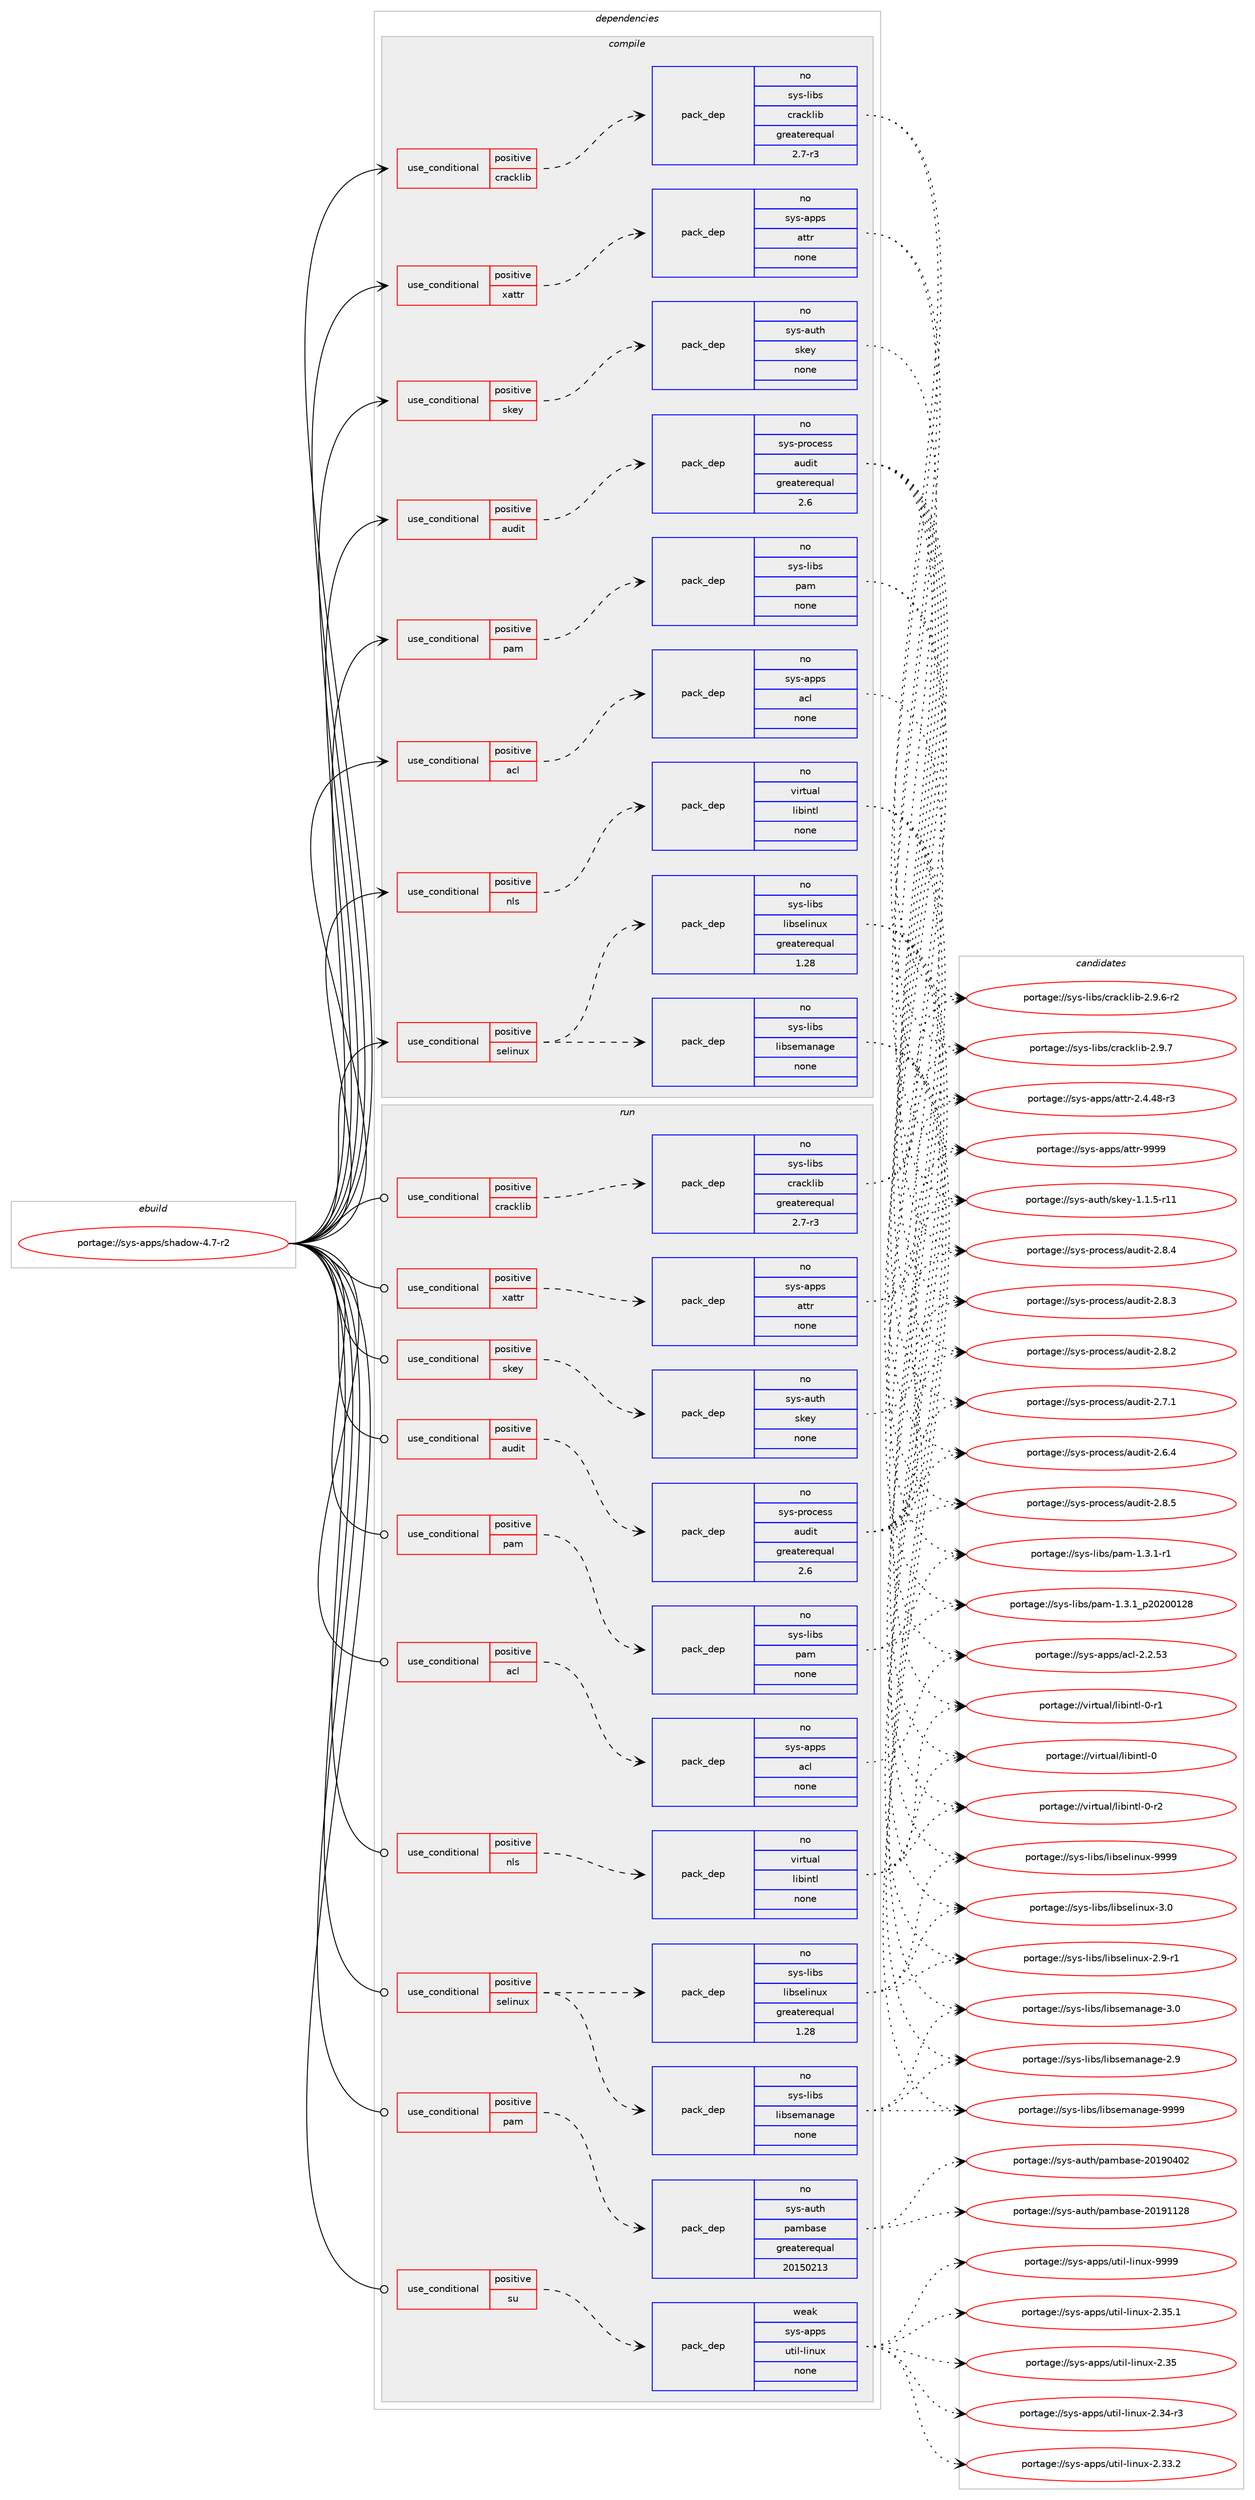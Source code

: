digraph prolog {

# *************
# Graph options
# *************

newrank=true;
concentrate=true;
compound=true;
graph [rankdir=LR,fontname=Helvetica,fontsize=10,ranksep=1.5];#, ranksep=2.5, nodesep=0.2];
edge  [arrowhead=vee];
node  [fontname=Helvetica,fontsize=10];

# **********
# The ebuild
# **********

subgraph cluster_leftcol {
color=gray;
rank=same;
label=<<i>ebuild</i>>;
id [label="portage://sys-apps/shadow-4.7-r2", color=red, width=4, href="../sys-apps/shadow-4.7-r2.svg"];
}

# ****************
# The dependencies
# ****************

subgraph cluster_midcol {
color=gray;
label=<<i>dependencies</i>>;
subgraph cluster_compile {
fillcolor="#eeeeee";
style=filled;
label=<<i>compile</i>>;
subgraph cond7310 {
dependency36478 [label=<<TABLE BORDER="0" CELLBORDER="1" CELLSPACING="0" CELLPADDING="4"><TR><TD ROWSPAN="3" CELLPADDING="10">use_conditional</TD></TR><TR><TD>positive</TD></TR><TR><TD>acl</TD></TR></TABLE>>, shape=none, color=red];
subgraph pack28271 {
dependency36479 [label=<<TABLE BORDER="0" CELLBORDER="1" CELLSPACING="0" CELLPADDING="4" WIDTH="220"><TR><TD ROWSPAN="6" CELLPADDING="30">pack_dep</TD></TR><TR><TD WIDTH="110">no</TD></TR><TR><TD>sys-apps</TD></TR><TR><TD>acl</TD></TR><TR><TD>none</TD></TR><TR><TD></TD></TR></TABLE>>, shape=none, color=blue];
}
dependency36478:e -> dependency36479:w [weight=20,style="dashed",arrowhead="vee"];
}
id:e -> dependency36478:w [weight=20,style="solid",arrowhead="vee"];
subgraph cond7311 {
dependency36480 [label=<<TABLE BORDER="0" CELLBORDER="1" CELLSPACING="0" CELLPADDING="4"><TR><TD ROWSPAN="3" CELLPADDING="10">use_conditional</TD></TR><TR><TD>positive</TD></TR><TR><TD>audit</TD></TR></TABLE>>, shape=none, color=red];
subgraph pack28272 {
dependency36481 [label=<<TABLE BORDER="0" CELLBORDER="1" CELLSPACING="0" CELLPADDING="4" WIDTH="220"><TR><TD ROWSPAN="6" CELLPADDING="30">pack_dep</TD></TR><TR><TD WIDTH="110">no</TD></TR><TR><TD>sys-process</TD></TR><TR><TD>audit</TD></TR><TR><TD>greaterequal</TD></TR><TR><TD>2.6</TD></TR></TABLE>>, shape=none, color=blue];
}
dependency36480:e -> dependency36481:w [weight=20,style="dashed",arrowhead="vee"];
}
id:e -> dependency36480:w [weight=20,style="solid",arrowhead="vee"];
subgraph cond7312 {
dependency36482 [label=<<TABLE BORDER="0" CELLBORDER="1" CELLSPACING="0" CELLPADDING="4"><TR><TD ROWSPAN="3" CELLPADDING="10">use_conditional</TD></TR><TR><TD>positive</TD></TR><TR><TD>cracklib</TD></TR></TABLE>>, shape=none, color=red];
subgraph pack28273 {
dependency36483 [label=<<TABLE BORDER="0" CELLBORDER="1" CELLSPACING="0" CELLPADDING="4" WIDTH="220"><TR><TD ROWSPAN="6" CELLPADDING="30">pack_dep</TD></TR><TR><TD WIDTH="110">no</TD></TR><TR><TD>sys-libs</TD></TR><TR><TD>cracklib</TD></TR><TR><TD>greaterequal</TD></TR><TR><TD>2.7-r3</TD></TR></TABLE>>, shape=none, color=blue];
}
dependency36482:e -> dependency36483:w [weight=20,style="dashed",arrowhead="vee"];
}
id:e -> dependency36482:w [weight=20,style="solid",arrowhead="vee"];
subgraph cond7313 {
dependency36484 [label=<<TABLE BORDER="0" CELLBORDER="1" CELLSPACING="0" CELLPADDING="4"><TR><TD ROWSPAN="3" CELLPADDING="10">use_conditional</TD></TR><TR><TD>positive</TD></TR><TR><TD>nls</TD></TR></TABLE>>, shape=none, color=red];
subgraph pack28274 {
dependency36485 [label=<<TABLE BORDER="0" CELLBORDER="1" CELLSPACING="0" CELLPADDING="4" WIDTH="220"><TR><TD ROWSPAN="6" CELLPADDING="30">pack_dep</TD></TR><TR><TD WIDTH="110">no</TD></TR><TR><TD>virtual</TD></TR><TR><TD>libintl</TD></TR><TR><TD>none</TD></TR><TR><TD></TD></TR></TABLE>>, shape=none, color=blue];
}
dependency36484:e -> dependency36485:w [weight=20,style="dashed",arrowhead="vee"];
}
id:e -> dependency36484:w [weight=20,style="solid",arrowhead="vee"];
subgraph cond7314 {
dependency36486 [label=<<TABLE BORDER="0" CELLBORDER="1" CELLSPACING="0" CELLPADDING="4"><TR><TD ROWSPAN="3" CELLPADDING="10">use_conditional</TD></TR><TR><TD>positive</TD></TR><TR><TD>pam</TD></TR></TABLE>>, shape=none, color=red];
subgraph pack28275 {
dependency36487 [label=<<TABLE BORDER="0" CELLBORDER="1" CELLSPACING="0" CELLPADDING="4" WIDTH="220"><TR><TD ROWSPAN="6" CELLPADDING="30">pack_dep</TD></TR><TR><TD WIDTH="110">no</TD></TR><TR><TD>sys-libs</TD></TR><TR><TD>pam</TD></TR><TR><TD>none</TD></TR><TR><TD></TD></TR></TABLE>>, shape=none, color=blue];
}
dependency36486:e -> dependency36487:w [weight=20,style="dashed",arrowhead="vee"];
}
id:e -> dependency36486:w [weight=20,style="solid",arrowhead="vee"];
subgraph cond7315 {
dependency36488 [label=<<TABLE BORDER="0" CELLBORDER="1" CELLSPACING="0" CELLPADDING="4"><TR><TD ROWSPAN="3" CELLPADDING="10">use_conditional</TD></TR><TR><TD>positive</TD></TR><TR><TD>selinux</TD></TR></TABLE>>, shape=none, color=red];
subgraph pack28276 {
dependency36489 [label=<<TABLE BORDER="0" CELLBORDER="1" CELLSPACING="0" CELLPADDING="4" WIDTH="220"><TR><TD ROWSPAN="6" CELLPADDING="30">pack_dep</TD></TR><TR><TD WIDTH="110">no</TD></TR><TR><TD>sys-libs</TD></TR><TR><TD>libselinux</TD></TR><TR><TD>greaterequal</TD></TR><TR><TD>1.28</TD></TR></TABLE>>, shape=none, color=blue];
}
dependency36488:e -> dependency36489:w [weight=20,style="dashed",arrowhead="vee"];
subgraph pack28277 {
dependency36490 [label=<<TABLE BORDER="0" CELLBORDER="1" CELLSPACING="0" CELLPADDING="4" WIDTH="220"><TR><TD ROWSPAN="6" CELLPADDING="30">pack_dep</TD></TR><TR><TD WIDTH="110">no</TD></TR><TR><TD>sys-libs</TD></TR><TR><TD>libsemanage</TD></TR><TR><TD>none</TD></TR><TR><TD></TD></TR></TABLE>>, shape=none, color=blue];
}
dependency36488:e -> dependency36490:w [weight=20,style="dashed",arrowhead="vee"];
}
id:e -> dependency36488:w [weight=20,style="solid",arrowhead="vee"];
subgraph cond7316 {
dependency36491 [label=<<TABLE BORDER="0" CELLBORDER="1" CELLSPACING="0" CELLPADDING="4"><TR><TD ROWSPAN="3" CELLPADDING="10">use_conditional</TD></TR><TR><TD>positive</TD></TR><TR><TD>skey</TD></TR></TABLE>>, shape=none, color=red];
subgraph pack28278 {
dependency36492 [label=<<TABLE BORDER="0" CELLBORDER="1" CELLSPACING="0" CELLPADDING="4" WIDTH="220"><TR><TD ROWSPAN="6" CELLPADDING="30">pack_dep</TD></TR><TR><TD WIDTH="110">no</TD></TR><TR><TD>sys-auth</TD></TR><TR><TD>skey</TD></TR><TR><TD>none</TD></TR><TR><TD></TD></TR></TABLE>>, shape=none, color=blue];
}
dependency36491:e -> dependency36492:w [weight=20,style="dashed",arrowhead="vee"];
}
id:e -> dependency36491:w [weight=20,style="solid",arrowhead="vee"];
subgraph cond7317 {
dependency36493 [label=<<TABLE BORDER="0" CELLBORDER="1" CELLSPACING="0" CELLPADDING="4"><TR><TD ROWSPAN="3" CELLPADDING="10">use_conditional</TD></TR><TR><TD>positive</TD></TR><TR><TD>xattr</TD></TR></TABLE>>, shape=none, color=red];
subgraph pack28279 {
dependency36494 [label=<<TABLE BORDER="0" CELLBORDER="1" CELLSPACING="0" CELLPADDING="4" WIDTH="220"><TR><TD ROWSPAN="6" CELLPADDING="30">pack_dep</TD></TR><TR><TD WIDTH="110">no</TD></TR><TR><TD>sys-apps</TD></TR><TR><TD>attr</TD></TR><TR><TD>none</TD></TR><TR><TD></TD></TR></TABLE>>, shape=none, color=blue];
}
dependency36493:e -> dependency36494:w [weight=20,style="dashed",arrowhead="vee"];
}
id:e -> dependency36493:w [weight=20,style="solid",arrowhead="vee"];
}
subgraph cluster_compileandrun {
fillcolor="#eeeeee";
style=filled;
label=<<i>compile and run</i>>;
}
subgraph cluster_run {
fillcolor="#eeeeee";
style=filled;
label=<<i>run</i>>;
subgraph cond7318 {
dependency36495 [label=<<TABLE BORDER="0" CELLBORDER="1" CELLSPACING="0" CELLPADDING="4"><TR><TD ROWSPAN="3" CELLPADDING="10">use_conditional</TD></TR><TR><TD>positive</TD></TR><TR><TD>acl</TD></TR></TABLE>>, shape=none, color=red];
subgraph pack28280 {
dependency36496 [label=<<TABLE BORDER="0" CELLBORDER="1" CELLSPACING="0" CELLPADDING="4" WIDTH="220"><TR><TD ROWSPAN="6" CELLPADDING="30">pack_dep</TD></TR><TR><TD WIDTH="110">no</TD></TR><TR><TD>sys-apps</TD></TR><TR><TD>acl</TD></TR><TR><TD>none</TD></TR><TR><TD></TD></TR></TABLE>>, shape=none, color=blue];
}
dependency36495:e -> dependency36496:w [weight=20,style="dashed",arrowhead="vee"];
}
id:e -> dependency36495:w [weight=20,style="solid",arrowhead="odot"];
subgraph cond7319 {
dependency36497 [label=<<TABLE BORDER="0" CELLBORDER="1" CELLSPACING="0" CELLPADDING="4"><TR><TD ROWSPAN="3" CELLPADDING="10">use_conditional</TD></TR><TR><TD>positive</TD></TR><TR><TD>audit</TD></TR></TABLE>>, shape=none, color=red];
subgraph pack28281 {
dependency36498 [label=<<TABLE BORDER="0" CELLBORDER="1" CELLSPACING="0" CELLPADDING="4" WIDTH="220"><TR><TD ROWSPAN="6" CELLPADDING="30">pack_dep</TD></TR><TR><TD WIDTH="110">no</TD></TR><TR><TD>sys-process</TD></TR><TR><TD>audit</TD></TR><TR><TD>greaterequal</TD></TR><TR><TD>2.6</TD></TR></TABLE>>, shape=none, color=blue];
}
dependency36497:e -> dependency36498:w [weight=20,style="dashed",arrowhead="vee"];
}
id:e -> dependency36497:w [weight=20,style="solid",arrowhead="odot"];
subgraph cond7320 {
dependency36499 [label=<<TABLE BORDER="0" CELLBORDER="1" CELLSPACING="0" CELLPADDING="4"><TR><TD ROWSPAN="3" CELLPADDING="10">use_conditional</TD></TR><TR><TD>positive</TD></TR><TR><TD>cracklib</TD></TR></TABLE>>, shape=none, color=red];
subgraph pack28282 {
dependency36500 [label=<<TABLE BORDER="0" CELLBORDER="1" CELLSPACING="0" CELLPADDING="4" WIDTH="220"><TR><TD ROWSPAN="6" CELLPADDING="30">pack_dep</TD></TR><TR><TD WIDTH="110">no</TD></TR><TR><TD>sys-libs</TD></TR><TR><TD>cracklib</TD></TR><TR><TD>greaterequal</TD></TR><TR><TD>2.7-r3</TD></TR></TABLE>>, shape=none, color=blue];
}
dependency36499:e -> dependency36500:w [weight=20,style="dashed",arrowhead="vee"];
}
id:e -> dependency36499:w [weight=20,style="solid",arrowhead="odot"];
subgraph cond7321 {
dependency36501 [label=<<TABLE BORDER="0" CELLBORDER="1" CELLSPACING="0" CELLPADDING="4"><TR><TD ROWSPAN="3" CELLPADDING="10">use_conditional</TD></TR><TR><TD>positive</TD></TR><TR><TD>nls</TD></TR></TABLE>>, shape=none, color=red];
subgraph pack28283 {
dependency36502 [label=<<TABLE BORDER="0" CELLBORDER="1" CELLSPACING="0" CELLPADDING="4" WIDTH="220"><TR><TD ROWSPAN="6" CELLPADDING="30">pack_dep</TD></TR><TR><TD WIDTH="110">no</TD></TR><TR><TD>virtual</TD></TR><TR><TD>libintl</TD></TR><TR><TD>none</TD></TR><TR><TD></TD></TR></TABLE>>, shape=none, color=blue];
}
dependency36501:e -> dependency36502:w [weight=20,style="dashed",arrowhead="vee"];
}
id:e -> dependency36501:w [weight=20,style="solid",arrowhead="odot"];
subgraph cond7322 {
dependency36503 [label=<<TABLE BORDER="0" CELLBORDER="1" CELLSPACING="0" CELLPADDING="4"><TR><TD ROWSPAN="3" CELLPADDING="10">use_conditional</TD></TR><TR><TD>positive</TD></TR><TR><TD>pam</TD></TR></TABLE>>, shape=none, color=red];
subgraph pack28284 {
dependency36504 [label=<<TABLE BORDER="0" CELLBORDER="1" CELLSPACING="0" CELLPADDING="4" WIDTH="220"><TR><TD ROWSPAN="6" CELLPADDING="30">pack_dep</TD></TR><TR><TD WIDTH="110">no</TD></TR><TR><TD>sys-auth</TD></TR><TR><TD>pambase</TD></TR><TR><TD>greaterequal</TD></TR><TR><TD>20150213</TD></TR></TABLE>>, shape=none, color=blue];
}
dependency36503:e -> dependency36504:w [weight=20,style="dashed",arrowhead="vee"];
}
id:e -> dependency36503:w [weight=20,style="solid",arrowhead="odot"];
subgraph cond7323 {
dependency36505 [label=<<TABLE BORDER="0" CELLBORDER="1" CELLSPACING="0" CELLPADDING="4"><TR><TD ROWSPAN="3" CELLPADDING="10">use_conditional</TD></TR><TR><TD>positive</TD></TR><TR><TD>pam</TD></TR></TABLE>>, shape=none, color=red];
subgraph pack28285 {
dependency36506 [label=<<TABLE BORDER="0" CELLBORDER="1" CELLSPACING="0" CELLPADDING="4" WIDTH="220"><TR><TD ROWSPAN="6" CELLPADDING="30">pack_dep</TD></TR><TR><TD WIDTH="110">no</TD></TR><TR><TD>sys-libs</TD></TR><TR><TD>pam</TD></TR><TR><TD>none</TD></TR><TR><TD></TD></TR></TABLE>>, shape=none, color=blue];
}
dependency36505:e -> dependency36506:w [weight=20,style="dashed",arrowhead="vee"];
}
id:e -> dependency36505:w [weight=20,style="solid",arrowhead="odot"];
subgraph cond7324 {
dependency36507 [label=<<TABLE BORDER="0" CELLBORDER="1" CELLSPACING="0" CELLPADDING="4"><TR><TD ROWSPAN="3" CELLPADDING="10">use_conditional</TD></TR><TR><TD>positive</TD></TR><TR><TD>selinux</TD></TR></TABLE>>, shape=none, color=red];
subgraph pack28286 {
dependency36508 [label=<<TABLE BORDER="0" CELLBORDER="1" CELLSPACING="0" CELLPADDING="4" WIDTH="220"><TR><TD ROWSPAN="6" CELLPADDING="30">pack_dep</TD></TR><TR><TD WIDTH="110">no</TD></TR><TR><TD>sys-libs</TD></TR><TR><TD>libselinux</TD></TR><TR><TD>greaterequal</TD></TR><TR><TD>1.28</TD></TR></TABLE>>, shape=none, color=blue];
}
dependency36507:e -> dependency36508:w [weight=20,style="dashed",arrowhead="vee"];
subgraph pack28287 {
dependency36509 [label=<<TABLE BORDER="0" CELLBORDER="1" CELLSPACING="0" CELLPADDING="4" WIDTH="220"><TR><TD ROWSPAN="6" CELLPADDING="30">pack_dep</TD></TR><TR><TD WIDTH="110">no</TD></TR><TR><TD>sys-libs</TD></TR><TR><TD>libsemanage</TD></TR><TR><TD>none</TD></TR><TR><TD></TD></TR></TABLE>>, shape=none, color=blue];
}
dependency36507:e -> dependency36509:w [weight=20,style="dashed",arrowhead="vee"];
}
id:e -> dependency36507:w [weight=20,style="solid",arrowhead="odot"];
subgraph cond7325 {
dependency36510 [label=<<TABLE BORDER="0" CELLBORDER="1" CELLSPACING="0" CELLPADDING="4"><TR><TD ROWSPAN="3" CELLPADDING="10">use_conditional</TD></TR><TR><TD>positive</TD></TR><TR><TD>skey</TD></TR></TABLE>>, shape=none, color=red];
subgraph pack28288 {
dependency36511 [label=<<TABLE BORDER="0" CELLBORDER="1" CELLSPACING="0" CELLPADDING="4" WIDTH="220"><TR><TD ROWSPAN="6" CELLPADDING="30">pack_dep</TD></TR><TR><TD WIDTH="110">no</TD></TR><TR><TD>sys-auth</TD></TR><TR><TD>skey</TD></TR><TR><TD>none</TD></TR><TR><TD></TD></TR></TABLE>>, shape=none, color=blue];
}
dependency36510:e -> dependency36511:w [weight=20,style="dashed",arrowhead="vee"];
}
id:e -> dependency36510:w [weight=20,style="solid",arrowhead="odot"];
subgraph cond7326 {
dependency36512 [label=<<TABLE BORDER="0" CELLBORDER="1" CELLSPACING="0" CELLPADDING="4"><TR><TD ROWSPAN="3" CELLPADDING="10">use_conditional</TD></TR><TR><TD>positive</TD></TR><TR><TD>su</TD></TR></TABLE>>, shape=none, color=red];
subgraph pack28289 {
dependency36513 [label=<<TABLE BORDER="0" CELLBORDER="1" CELLSPACING="0" CELLPADDING="4" WIDTH="220"><TR><TD ROWSPAN="6" CELLPADDING="30">pack_dep</TD></TR><TR><TD WIDTH="110">weak</TD></TR><TR><TD>sys-apps</TD></TR><TR><TD>util-linux</TD></TR><TR><TD>none</TD></TR><TR><TD></TD></TR></TABLE>>, shape=none, color=blue];
}
dependency36512:e -> dependency36513:w [weight=20,style="dashed",arrowhead="vee"];
}
id:e -> dependency36512:w [weight=20,style="solid",arrowhead="odot"];
subgraph cond7327 {
dependency36514 [label=<<TABLE BORDER="0" CELLBORDER="1" CELLSPACING="0" CELLPADDING="4"><TR><TD ROWSPAN="3" CELLPADDING="10">use_conditional</TD></TR><TR><TD>positive</TD></TR><TR><TD>xattr</TD></TR></TABLE>>, shape=none, color=red];
subgraph pack28290 {
dependency36515 [label=<<TABLE BORDER="0" CELLBORDER="1" CELLSPACING="0" CELLPADDING="4" WIDTH="220"><TR><TD ROWSPAN="6" CELLPADDING="30">pack_dep</TD></TR><TR><TD WIDTH="110">no</TD></TR><TR><TD>sys-apps</TD></TR><TR><TD>attr</TD></TR><TR><TD>none</TD></TR><TR><TD></TD></TR></TABLE>>, shape=none, color=blue];
}
dependency36514:e -> dependency36515:w [weight=20,style="dashed",arrowhead="vee"];
}
id:e -> dependency36514:w [weight=20,style="solid",arrowhead="odot"];
}
}

# **************
# The candidates
# **************

subgraph cluster_choices {
rank=same;
color=gray;
label=<<i>candidates</i>>;

subgraph choice28271 {
color=black;
nodesep=1;
choice115121115459711211211547979910845504650465351 [label="portage://sys-apps/acl-2.2.53", color=red, width=4,href="../sys-apps/acl-2.2.53.svg"];
dependency36479:e -> choice115121115459711211211547979910845504650465351:w [style=dotted,weight="100"];
}
subgraph choice28272 {
color=black;
nodesep=1;
choice11512111545112114111991011151154797117100105116455046564653 [label="portage://sys-process/audit-2.8.5", color=red, width=4,href="../sys-process/audit-2.8.5.svg"];
choice11512111545112114111991011151154797117100105116455046564652 [label="portage://sys-process/audit-2.8.4", color=red, width=4,href="../sys-process/audit-2.8.4.svg"];
choice11512111545112114111991011151154797117100105116455046564651 [label="portage://sys-process/audit-2.8.3", color=red, width=4,href="../sys-process/audit-2.8.3.svg"];
choice11512111545112114111991011151154797117100105116455046564650 [label="portage://sys-process/audit-2.8.2", color=red, width=4,href="../sys-process/audit-2.8.2.svg"];
choice11512111545112114111991011151154797117100105116455046554649 [label="portage://sys-process/audit-2.7.1", color=red, width=4,href="../sys-process/audit-2.7.1.svg"];
choice11512111545112114111991011151154797117100105116455046544652 [label="portage://sys-process/audit-2.6.4", color=red, width=4,href="../sys-process/audit-2.6.4.svg"];
dependency36481:e -> choice11512111545112114111991011151154797117100105116455046564653:w [style=dotted,weight="100"];
dependency36481:e -> choice11512111545112114111991011151154797117100105116455046564652:w [style=dotted,weight="100"];
dependency36481:e -> choice11512111545112114111991011151154797117100105116455046564651:w [style=dotted,weight="100"];
dependency36481:e -> choice11512111545112114111991011151154797117100105116455046564650:w [style=dotted,weight="100"];
dependency36481:e -> choice11512111545112114111991011151154797117100105116455046554649:w [style=dotted,weight="100"];
dependency36481:e -> choice11512111545112114111991011151154797117100105116455046544652:w [style=dotted,weight="100"];
}
subgraph choice28273 {
color=black;
nodesep=1;
choice11512111545108105981154799114979910710810598455046574655 [label="portage://sys-libs/cracklib-2.9.7", color=red, width=4,href="../sys-libs/cracklib-2.9.7.svg"];
choice115121115451081059811547991149799107108105984550465746544511450 [label="portage://sys-libs/cracklib-2.9.6-r2", color=red, width=4,href="../sys-libs/cracklib-2.9.6-r2.svg"];
dependency36483:e -> choice11512111545108105981154799114979910710810598455046574655:w [style=dotted,weight="100"];
dependency36483:e -> choice115121115451081059811547991149799107108105984550465746544511450:w [style=dotted,weight="100"];
}
subgraph choice28274 {
color=black;
nodesep=1;
choice11810511411611797108471081059810511011610845484511450 [label="portage://virtual/libintl-0-r2", color=red, width=4,href="../virtual/libintl-0-r2.svg"];
choice11810511411611797108471081059810511011610845484511449 [label="portage://virtual/libintl-0-r1", color=red, width=4,href="../virtual/libintl-0-r1.svg"];
choice1181051141161179710847108105981051101161084548 [label="portage://virtual/libintl-0", color=red, width=4,href="../virtual/libintl-0.svg"];
dependency36485:e -> choice11810511411611797108471081059810511011610845484511450:w [style=dotted,weight="100"];
dependency36485:e -> choice11810511411611797108471081059810511011610845484511449:w [style=dotted,weight="100"];
dependency36485:e -> choice1181051141161179710847108105981051101161084548:w [style=dotted,weight="100"];
}
subgraph choice28275 {
color=black;
nodesep=1;
choice11512111545108105981154711297109454946514649951125048504848495056 [label="portage://sys-libs/pam-1.3.1_p20200128", color=red, width=4,href="../sys-libs/pam-1.3.1_p20200128.svg"];
choice115121115451081059811547112971094549465146494511449 [label="portage://sys-libs/pam-1.3.1-r1", color=red, width=4,href="../sys-libs/pam-1.3.1-r1.svg"];
dependency36487:e -> choice11512111545108105981154711297109454946514649951125048504848495056:w [style=dotted,weight="100"];
dependency36487:e -> choice115121115451081059811547112971094549465146494511449:w [style=dotted,weight="100"];
}
subgraph choice28276 {
color=black;
nodesep=1;
choice115121115451081059811547108105981151011081051101171204557575757 [label="portage://sys-libs/libselinux-9999", color=red, width=4,href="../sys-libs/libselinux-9999.svg"];
choice1151211154510810598115471081059811510110810511011712045514648 [label="portage://sys-libs/libselinux-3.0", color=red, width=4,href="../sys-libs/libselinux-3.0.svg"];
choice11512111545108105981154710810598115101108105110117120455046574511449 [label="portage://sys-libs/libselinux-2.9-r1", color=red, width=4,href="../sys-libs/libselinux-2.9-r1.svg"];
dependency36489:e -> choice115121115451081059811547108105981151011081051101171204557575757:w [style=dotted,weight="100"];
dependency36489:e -> choice1151211154510810598115471081059811510110810511011712045514648:w [style=dotted,weight="100"];
dependency36489:e -> choice11512111545108105981154710810598115101108105110117120455046574511449:w [style=dotted,weight="100"];
}
subgraph choice28277 {
color=black;
nodesep=1;
choice1151211154510810598115471081059811510110997110971031014557575757 [label="portage://sys-libs/libsemanage-9999", color=red, width=4,href="../sys-libs/libsemanage-9999.svg"];
choice11512111545108105981154710810598115101109971109710310145514648 [label="portage://sys-libs/libsemanage-3.0", color=red, width=4,href="../sys-libs/libsemanage-3.0.svg"];
choice11512111545108105981154710810598115101109971109710310145504657 [label="portage://sys-libs/libsemanage-2.9", color=red, width=4,href="../sys-libs/libsemanage-2.9.svg"];
dependency36490:e -> choice1151211154510810598115471081059811510110997110971031014557575757:w [style=dotted,weight="100"];
dependency36490:e -> choice11512111545108105981154710810598115101109971109710310145514648:w [style=dotted,weight="100"];
dependency36490:e -> choice11512111545108105981154710810598115101109971109710310145504657:w [style=dotted,weight="100"];
}
subgraph choice28278 {
color=black;
nodesep=1;
choice115121115459711711610447115107101121454946494653451144949 [label="portage://sys-auth/skey-1.1.5-r11", color=red, width=4,href="../sys-auth/skey-1.1.5-r11.svg"];
dependency36492:e -> choice115121115459711711610447115107101121454946494653451144949:w [style=dotted,weight="100"];
}
subgraph choice28279 {
color=black;
nodesep=1;
choice115121115459711211211547971161161144557575757 [label="portage://sys-apps/attr-9999", color=red, width=4,href="../sys-apps/attr-9999.svg"];
choice11512111545971121121154797116116114455046524652564511451 [label="portage://sys-apps/attr-2.4.48-r3", color=red, width=4,href="../sys-apps/attr-2.4.48-r3.svg"];
dependency36494:e -> choice115121115459711211211547971161161144557575757:w [style=dotted,weight="100"];
dependency36494:e -> choice11512111545971121121154797116116114455046524652564511451:w [style=dotted,weight="100"];
}
subgraph choice28280 {
color=black;
nodesep=1;
choice115121115459711211211547979910845504650465351 [label="portage://sys-apps/acl-2.2.53", color=red, width=4,href="../sys-apps/acl-2.2.53.svg"];
dependency36496:e -> choice115121115459711211211547979910845504650465351:w [style=dotted,weight="100"];
}
subgraph choice28281 {
color=black;
nodesep=1;
choice11512111545112114111991011151154797117100105116455046564653 [label="portage://sys-process/audit-2.8.5", color=red, width=4,href="../sys-process/audit-2.8.5.svg"];
choice11512111545112114111991011151154797117100105116455046564652 [label="portage://sys-process/audit-2.8.4", color=red, width=4,href="../sys-process/audit-2.8.4.svg"];
choice11512111545112114111991011151154797117100105116455046564651 [label="portage://sys-process/audit-2.8.3", color=red, width=4,href="../sys-process/audit-2.8.3.svg"];
choice11512111545112114111991011151154797117100105116455046564650 [label="portage://sys-process/audit-2.8.2", color=red, width=4,href="../sys-process/audit-2.8.2.svg"];
choice11512111545112114111991011151154797117100105116455046554649 [label="portage://sys-process/audit-2.7.1", color=red, width=4,href="../sys-process/audit-2.7.1.svg"];
choice11512111545112114111991011151154797117100105116455046544652 [label="portage://sys-process/audit-2.6.4", color=red, width=4,href="../sys-process/audit-2.6.4.svg"];
dependency36498:e -> choice11512111545112114111991011151154797117100105116455046564653:w [style=dotted,weight="100"];
dependency36498:e -> choice11512111545112114111991011151154797117100105116455046564652:w [style=dotted,weight="100"];
dependency36498:e -> choice11512111545112114111991011151154797117100105116455046564651:w [style=dotted,weight="100"];
dependency36498:e -> choice11512111545112114111991011151154797117100105116455046564650:w [style=dotted,weight="100"];
dependency36498:e -> choice11512111545112114111991011151154797117100105116455046554649:w [style=dotted,weight="100"];
dependency36498:e -> choice11512111545112114111991011151154797117100105116455046544652:w [style=dotted,weight="100"];
}
subgraph choice28282 {
color=black;
nodesep=1;
choice11512111545108105981154799114979910710810598455046574655 [label="portage://sys-libs/cracklib-2.9.7", color=red, width=4,href="../sys-libs/cracklib-2.9.7.svg"];
choice115121115451081059811547991149799107108105984550465746544511450 [label="portage://sys-libs/cracklib-2.9.6-r2", color=red, width=4,href="../sys-libs/cracklib-2.9.6-r2.svg"];
dependency36500:e -> choice11512111545108105981154799114979910710810598455046574655:w [style=dotted,weight="100"];
dependency36500:e -> choice115121115451081059811547991149799107108105984550465746544511450:w [style=dotted,weight="100"];
}
subgraph choice28283 {
color=black;
nodesep=1;
choice11810511411611797108471081059810511011610845484511450 [label="portage://virtual/libintl-0-r2", color=red, width=4,href="../virtual/libintl-0-r2.svg"];
choice11810511411611797108471081059810511011610845484511449 [label="portage://virtual/libintl-0-r1", color=red, width=4,href="../virtual/libintl-0-r1.svg"];
choice1181051141161179710847108105981051101161084548 [label="portage://virtual/libintl-0", color=red, width=4,href="../virtual/libintl-0.svg"];
dependency36502:e -> choice11810511411611797108471081059810511011610845484511450:w [style=dotted,weight="100"];
dependency36502:e -> choice11810511411611797108471081059810511011610845484511449:w [style=dotted,weight="100"];
dependency36502:e -> choice1181051141161179710847108105981051101161084548:w [style=dotted,weight="100"];
}
subgraph choice28284 {
color=black;
nodesep=1;
choice115121115459711711610447112971099897115101455048495749495056 [label="portage://sys-auth/pambase-20191128", color=red, width=4,href="../sys-auth/pambase-20191128.svg"];
choice115121115459711711610447112971099897115101455048495748524850 [label="portage://sys-auth/pambase-20190402", color=red, width=4,href="../sys-auth/pambase-20190402.svg"];
dependency36504:e -> choice115121115459711711610447112971099897115101455048495749495056:w [style=dotted,weight="100"];
dependency36504:e -> choice115121115459711711610447112971099897115101455048495748524850:w [style=dotted,weight="100"];
}
subgraph choice28285 {
color=black;
nodesep=1;
choice11512111545108105981154711297109454946514649951125048504848495056 [label="portage://sys-libs/pam-1.3.1_p20200128", color=red, width=4,href="../sys-libs/pam-1.3.1_p20200128.svg"];
choice115121115451081059811547112971094549465146494511449 [label="portage://sys-libs/pam-1.3.1-r1", color=red, width=4,href="../sys-libs/pam-1.3.1-r1.svg"];
dependency36506:e -> choice11512111545108105981154711297109454946514649951125048504848495056:w [style=dotted,weight="100"];
dependency36506:e -> choice115121115451081059811547112971094549465146494511449:w [style=dotted,weight="100"];
}
subgraph choice28286 {
color=black;
nodesep=1;
choice115121115451081059811547108105981151011081051101171204557575757 [label="portage://sys-libs/libselinux-9999", color=red, width=4,href="../sys-libs/libselinux-9999.svg"];
choice1151211154510810598115471081059811510110810511011712045514648 [label="portage://sys-libs/libselinux-3.0", color=red, width=4,href="../sys-libs/libselinux-3.0.svg"];
choice11512111545108105981154710810598115101108105110117120455046574511449 [label="portage://sys-libs/libselinux-2.9-r1", color=red, width=4,href="../sys-libs/libselinux-2.9-r1.svg"];
dependency36508:e -> choice115121115451081059811547108105981151011081051101171204557575757:w [style=dotted,weight="100"];
dependency36508:e -> choice1151211154510810598115471081059811510110810511011712045514648:w [style=dotted,weight="100"];
dependency36508:e -> choice11512111545108105981154710810598115101108105110117120455046574511449:w [style=dotted,weight="100"];
}
subgraph choice28287 {
color=black;
nodesep=1;
choice1151211154510810598115471081059811510110997110971031014557575757 [label="portage://sys-libs/libsemanage-9999", color=red, width=4,href="../sys-libs/libsemanage-9999.svg"];
choice11512111545108105981154710810598115101109971109710310145514648 [label="portage://sys-libs/libsemanage-3.0", color=red, width=4,href="../sys-libs/libsemanage-3.0.svg"];
choice11512111545108105981154710810598115101109971109710310145504657 [label="portage://sys-libs/libsemanage-2.9", color=red, width=4,href="../sys-libs/libsemanage-2.9.svg"];
dependency36509:e -> choice1151211154510810598115471081059811510110997110971031014557575757:w [style=dotted,weight="100"];
dependency36509:e -> choice11512111545108105981154710810598115101109971109710310145514648:w [style=dotted,weight="100"];
dependency36509:e -> choice11512111545108105981154710810598115101109971109710310145504657:w [style=dotted,weight="100"];
}
subgraph choice28288 {
color=black;
nodesep=1;
choice115121115459711711610447115107101121454946494653451144949 [label="portage://sys-auth/skey-1.1.5-r11", color=red, width=4,href="../sys-auth/skey-1.1.5-r11.svg"];
dependency36511:e -> choice115121115459711711610447115107101121454946494653451144949:w [style=dotted,weight="100"];
}
subgraph choice28289 {
color=black;
nodesep=1;
choice115121115459711211211547117116105108451081051101171204557575757 [label="portage://sys-apps/util-linux-9999", color=red, width=4,href="../sys-apps/util-linux-9999.svg"];
choice1151211154597112112115471171161051084510810511011712045504651534649 [label="portage://sys-apps/util-linux-2.35.1", color=red, width=4,href="../sys-apps/util-linux-2.35.1.svg"];
choice115121115459711211211547117116105108451081051101171204550465153 [label="portage://sys-apps/util-linux-2.35", color=red, width=4,href="../sys-apps/util-linux-2.35.svg"];
choice1151211154597112112115471171161051084510810511011712045504651524511451 [label="portage://sys-apps/util-linux-2.34-r3", color=red, width=4,href="../sys-apps/util-linux-2.34-r3.svg"];
choice1151211154597112112115471171161051084510810511011712045504651514650 [label="portage://sys-apps/util-linux-2.33.2", color=red, width=4,href="../sys-apps/util-linux-2.33.2.svg"];
dependency36513:e -> choice115121115459711211211547117116105108451081051101171204557575757:w [style=dotted,weight="100"];
dependency36513:e -> choice1151211154597112112115471171161051084510810511011712045504651534649:w [style=dotted,weight="100"];
dependency36513:e -> choice115121115459711211211547117116105108451081051101171204550465153:w [style=dotted,weight="100"];
dependency36513:e -> choice1151211154597112112115471171161051084510810511011712045504651524511451:w [style=dotted,weight="100"];
dependency36513:e -> choice1151211154597112112115471171161051084510810511011712045504651514650:w [style=dotted,weight="100"];
}
subgraph choice28290 {
color=black;
nodesep=1;
choice115121115459711211211547971161161144557575757 [label="portage://sys-apps/attr-9999", color=red, width=4,href="../sys-apps/attr-9999.svg"];
choice11512111545971121121154797116116114455046524652564511451 [label="portage://sys-apps/attr-2.4.48-r3", color=red, width=4,href="../sys-apps/attr-2.4.48-r3.svg"];
dependency36515:e -> choice115121115459711211211547971161161144557575757:w [style=dotted,weight="100"];
dependency36515:e -> choice11512111545971121121154797116116114455046524652564511451:w [style=dotted,weight="100"];
}
}

}
